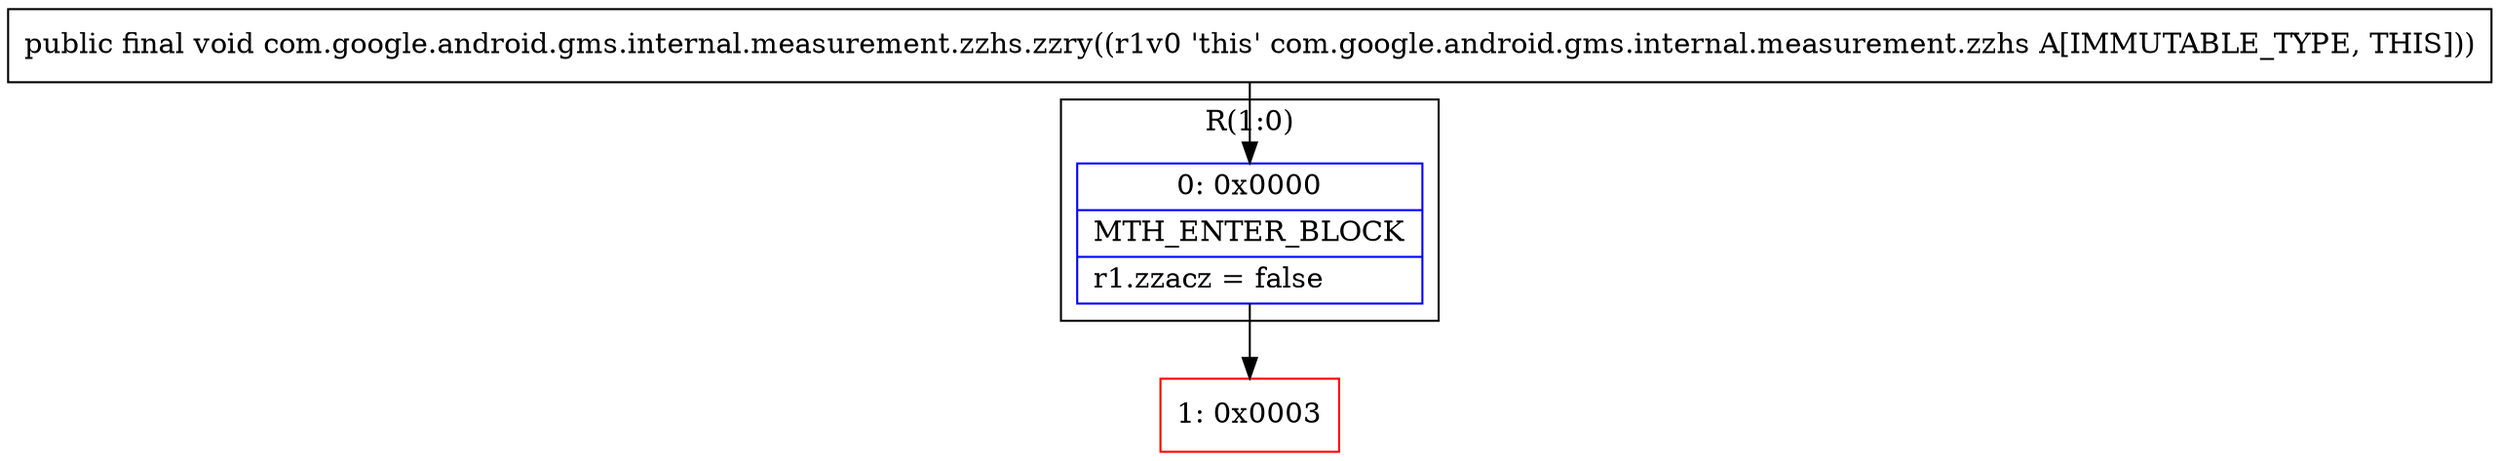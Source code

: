 digraph "CFG forcom.google.android.gms.internal.measurement.zzhs.zzry()V" {
subgraph cluster_Region_631263465 {
label = "R(1:0)";
node [shape=record,color=blue];
Node_0 [shape=record,label="{0\:\ 0x0000|MTH_ENTER_BLOCK\l|r1.zzacz = false\l}"];
}
Node_1 [shape=record,color=red,label="{1\:\ 0x0003}"];
MethodNode[shape=record,label="{public final void com.google.android.gms.internal.measurement.zzhs.zzry((r1v0 'this' com.google.android.gms.internal.measurement.zzhs A[IMMUTABLE_TYPE, THIS])) }"];
MethodNode -> Node_0;
Node_0 -> Node_1;
}

